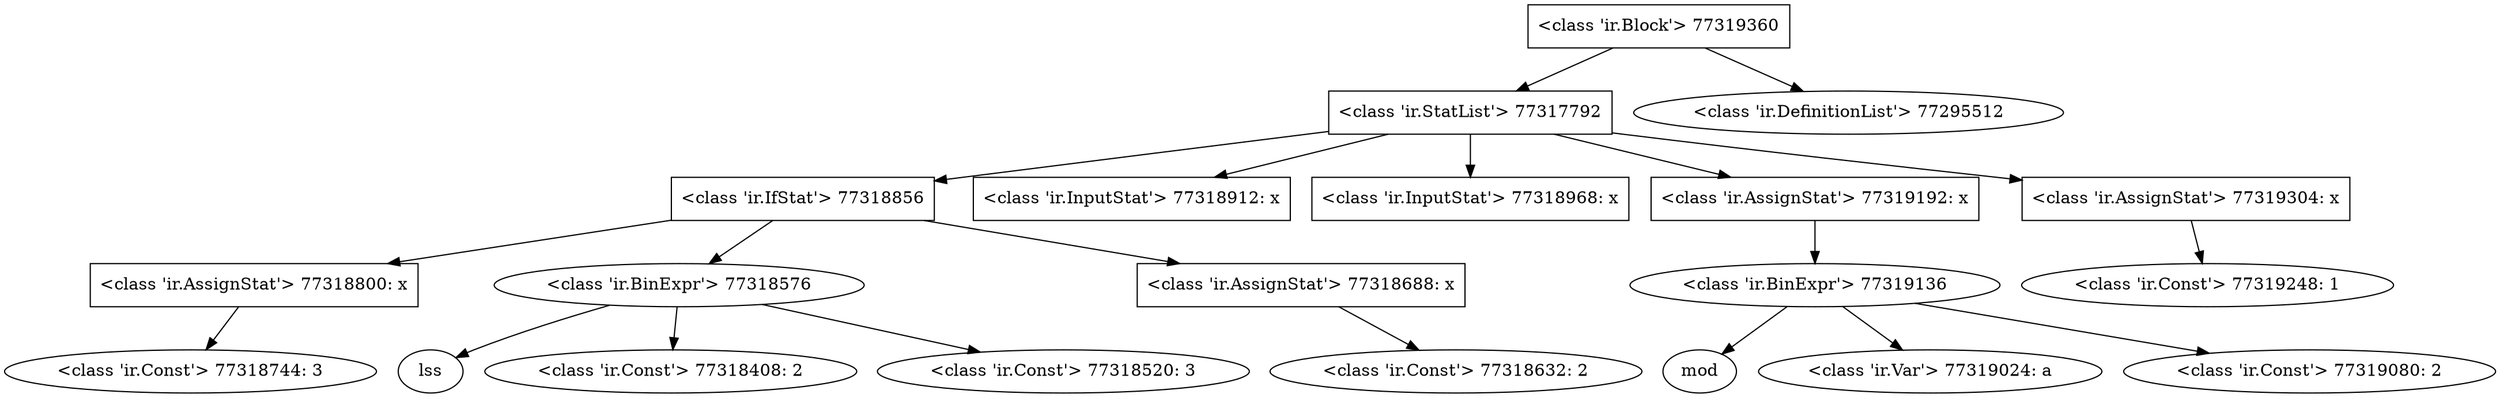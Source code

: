 digraph G {
77319360 [shape=box,label="<class 'ir.Block'> 77319360" ];
77319360 -> 77317792;
77319360 -> 77295512;
77317792 [shape=box,label="<class 'ir.StatList'> 77317792" ];
77317792 -> 77318856 [pos=0];
77317792 -> 77318912 [pos=1];
77317792 -> 77318968 [pos=2];
77317792 -> 77319192 [pos=3];
77317792 -> 77319304 [pos=4];
77318856 [shape=box,label="<class 'ir.IfStat'> 77318856" ];
77318856 -> 77318800;
77318856 -> 77318576;
77318856 -> 77318688;
77318800 [shape=box,label="<class 'ir.AssignStat'> 77318800: x" ];
77318800 -> 77318744;
77318744 [label="<class 'ir.Const'> 77318744: 3" ];
77318576 [label="<class 'ir.BinExpr'> 77318576" ];
77318576 -> 77383080 [pos=0];
77383080 [label=lss];
77318576 -> 77318408 [pos=1];
77318576 -> 77318520 [pos=2];
77318408 [label="<class 'ir.Const'> 77318408: 2" ];
77318520 [label="<class 'ir.Const'> 77318520: 3" ];
77318688 [shape=box,label="<class 'ir.AssignStat'> 77318688: x" ];
77318688 -> 77318632;
77318632 [label="<class 'ir.Const'> 77318632: 2" ];
77318912 [shape=box,label="<class 'ir.InputStat'> 77318912: x" ];
77318968 [shape=box,label="<class 'ir.InputStat'> 77318968: x" ];
77319192 [shape=box,label="<class 'ir.AssignStat'> 77319192: x" ];
77319192 -> 77319136;
77319136 [label="<class 'ir.BinExpr'> 77319136" ];
77319136 -> 76482200 [pos=0];
76482200 [label=mod];
77319136 -> 77319024 [pos=1];
77319136 -> 77319080 [pos=2];
77319024 [label="<class 'ir.Var'> 77319024: a" ];
77319080 [label="<class 'ir.Const'> 77319080: 2" ];
77319304 [shape=box,label="<class 'ir.AssignStat'> 77319304: x" ];
77319304 -> 77319248;
77319248 [label="<class 'ir.Const'> 77319248: 1" ];
77295512 [label="<class 'ir.DefinitionList'> 77295512" ];
}
